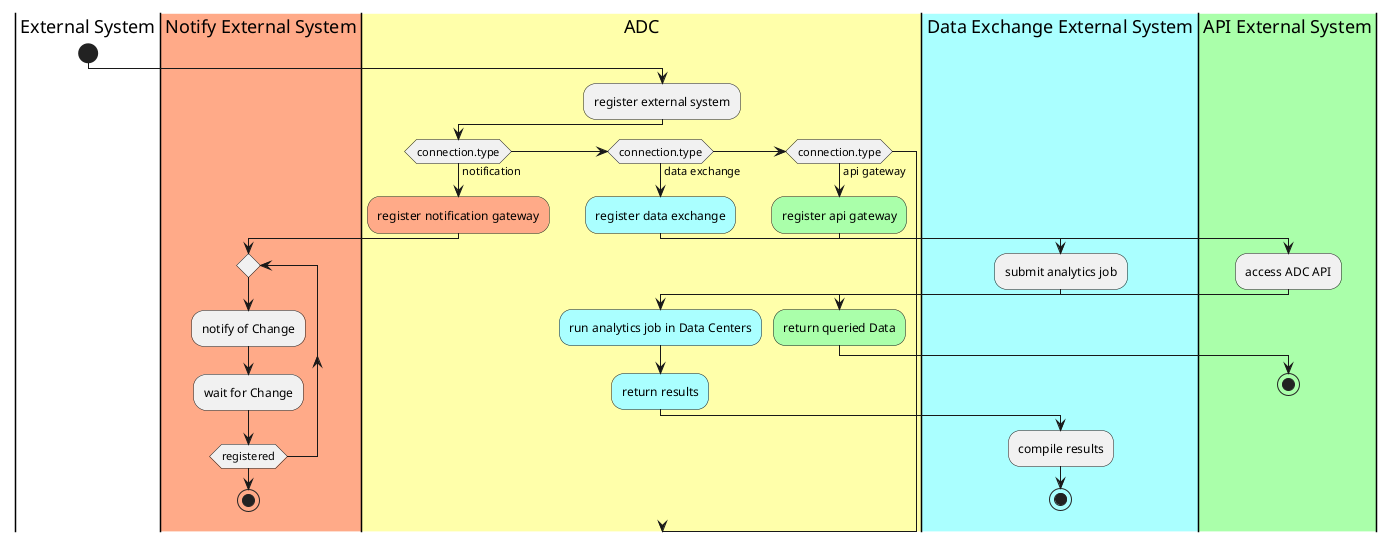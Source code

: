 @startuml
|External System|
|#ffaa88|Notify External System|
|External System|
start
|#ffffaa|ADC|
:register external system;
if(connection.type) then (notification)
  #ffaa88:register notification gateway;
  |Notify External System|
  repeat
  :notify of Change;
  :wait for Change;
  repeat while(registered)
  stop
  |ADC|
elseif (connection.type) then (data exchange)
  #aaffff:register data exchange;
  |#aaffff|Data Exchange External System|
  :submit analytics job;
  |ADC|
  #aaffff:run analytics job in Data Centers;
  #aaffff:return results;
  |Data Exchange External System|
  :compile results;
  stop
  |ADC|
elseif (connection.type) then (api gateway)
  #aaffaa:register api gateway;
  |#aaffaa|API External System|
  :access ADC API;
  |ADC|
  #aaffaa:return queried Data;
  |API External System|
  stop
endif

@enduml
